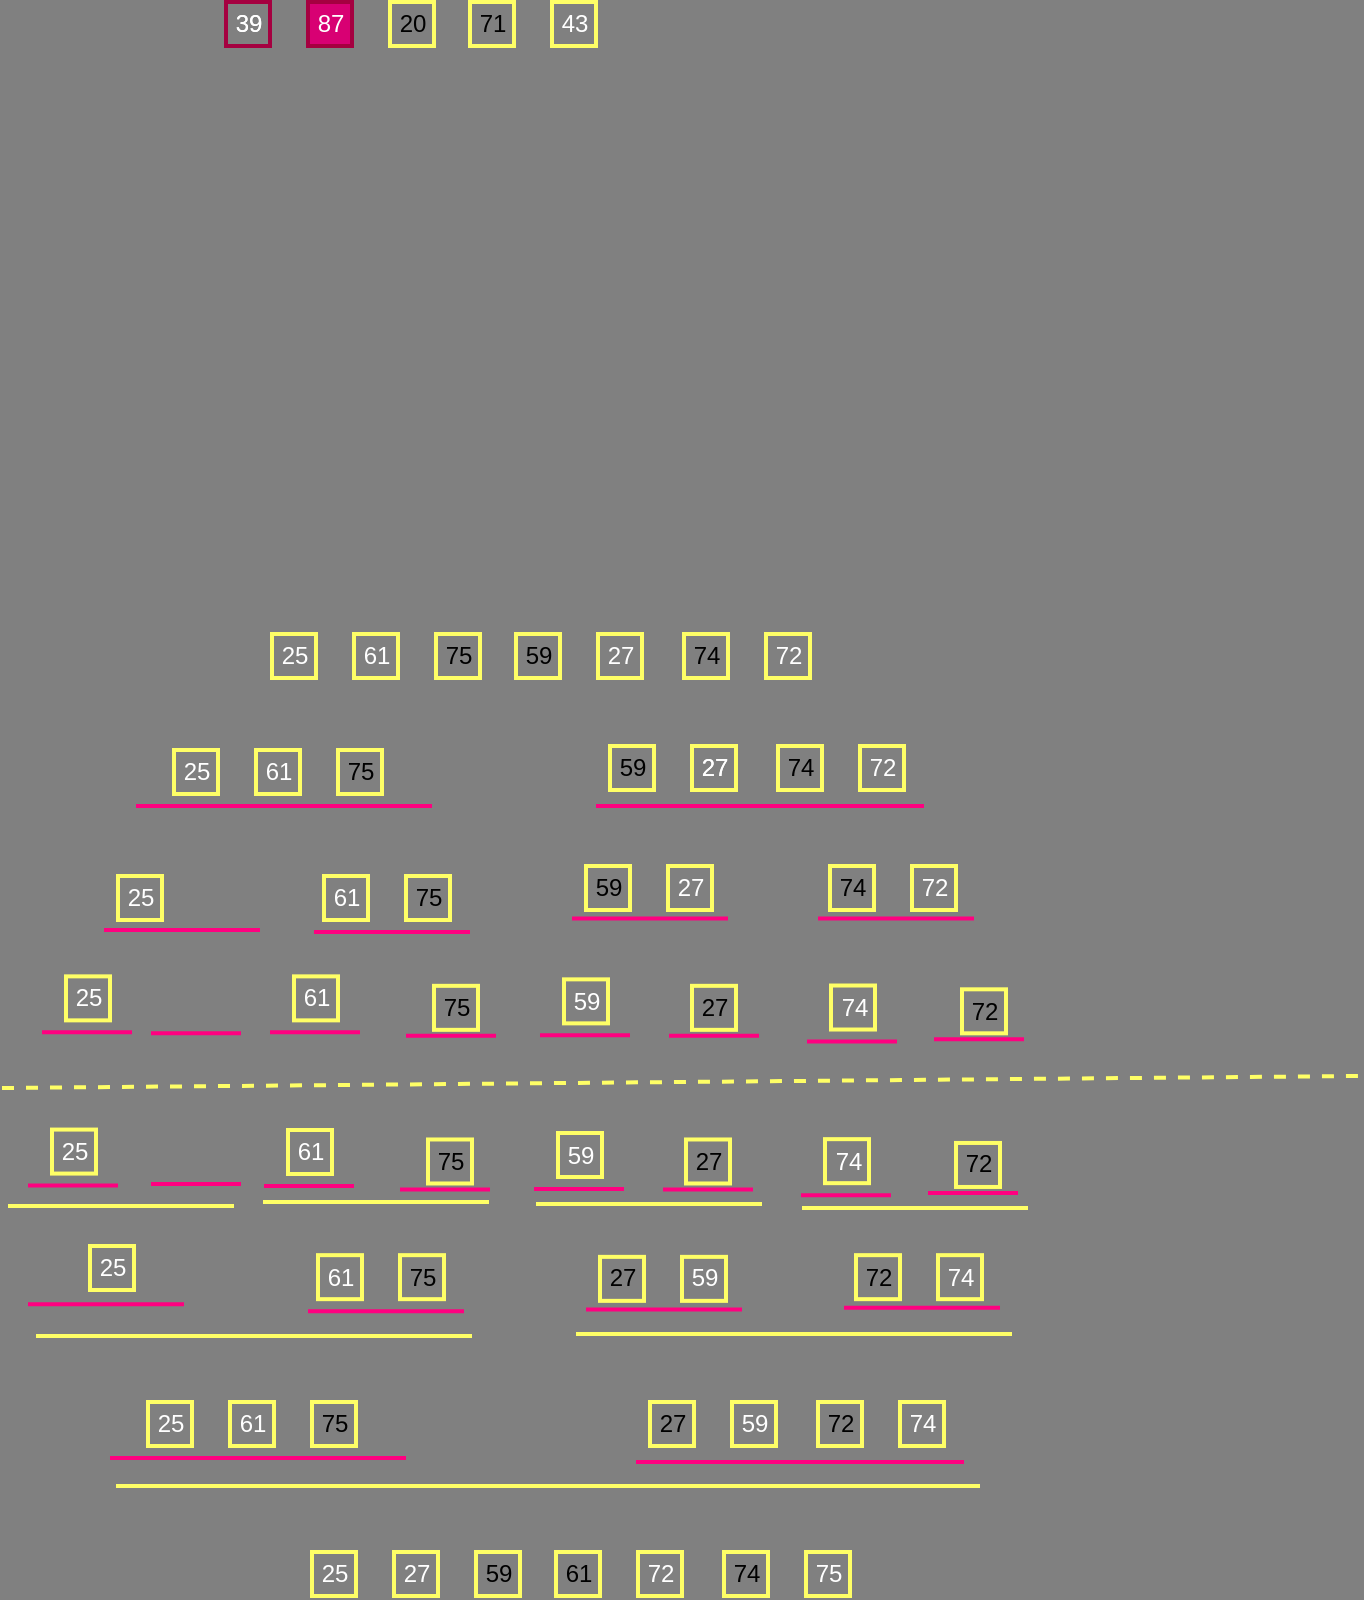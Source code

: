 <mxfile version="13.1.3">
    <diagram id="6hGFLwfOUW9BJ-s0fimq" name="Page-1">
        <mxGraphModel dx="543" dy="400" grid="0" gridSize="10" guides="1" tooltips="1" connect="1" arrows="1" fold="1" page="1" pageScale="1" pageWidth="827" pageHeight="1169" background="#808080" math="0" shadow="0">
            <root>
                <mxCell id="0"/>
                <mxCell id="1" parent="0"/>
                <mxCell id="2" value="39" style="align=center;strokeColor=#FFFF66;html=1;fillColor=none;strokeWidth=2;fontColor=#ffffff;" vertex="1" parent="1">
                    <mxGeometry x="130" y="259" width="22" height="22" as="geometry"/>
                </mxCell>
                <mxCell id="3" value="87" style="align=center;strokeColor=#A50040;html=1;fillColor=#d80073;strokeWidth=2;fontColor=#ffffff;" vertex="1" parent="1">
                    <mxGeometry x="171" y="259" width="22" height="22" as="geometry"/>
                </mxCell>
                <mxCell id="4" value="20" style="align=center;strokeColor=#FFFF66;html=1;fillColor=none;strokeWidth=2;" vertex="1" parent="1">
                    <mxGeometry x="212" y="259" width="22" height="22" as="geometry"/>
                </mxCell>
                <mxCell id="5" value="71" style="align=center;html=1;strokeWidth=2;fillColor=none;strokeColor=#FFFF66;" vertex="1" parent="1">
                    <mxGeometry x="252" y="259" width="22" height="22" as="geometry"/>
                </mxCell>
                <mxCell id="7" value="43" style="align=center;strokeColor=#FFFF66;html=1;fillColor=none;strokeWidth=2;fontColor=#ffffff;" vertex="1" parent="1">
                    <mxGeometry x="293" y="259" width="22" height="22" as="geometry"/>
                </mxCell>
                <mxCell id="9" value="39" style="align=center;strokeColor=#A50040;html=1;fillColor=none;strokeWidth=2;fontColor=#ffffff;" vertex="1" parent="1">
                    <mxGeometry x="130" y="259" width="22" height="22" as="geometry"/>
                </mxCell>
                <mxCell id="10" value="25" style="align=center;strokeColor=#FFFF66;html=1;fillColor=none;strokeWidth=2;fontColor=#ffffff;" vertex="1" parent="1">
                    <mxGeometry x="153" y="575" width="22" height="22" as="geometry"/>
                </mxCell>
                <mxCell id="11" value="61" style="align=center;strokeColor=#FFFF66;html=1;fillColor=none;strokeWidth=2;fontColor=#ffffff;" vertex="1" parent="1">
                    <mxGeometry x="194" y="575" width="22" height="22" as="geometry"/>
                </mxCell>
                <mxCell id="12" value="75" style="align=center;strokeColor=#FFFF66;html=1;fillColor=none;strokeWidth=2;" vertex="1" parent="1">
                    <mxGeometry x="235" y="575" width="22" height="22" as="geometry"/>
                </mxCell>
                <mxCell id="13" value="59" style="align=center;html=1;strokeWidth=2;fillColor=none;strokeColor=#FFFF66;" vertex="1" parent="1">
                    <mxGeometry x="275" y="575" width="22" height="22" as="geometry"/>
                </mxCell>
                <mxCell id="15" value="27" style="align=center;strokeColor=#FFFF66;html=1;fillColor=none;strokeWidth=2;fontColor=#ffffff;" vertex="1" parent="1">
                    <mxGeometry x="316" y="575" width="22" height="22" as="geometry"/>
                </mxCell>
                <mxCell id="19" value="74" style="align=center;html=1;strokeWidth=2;fillColor=none;strokeColor=#FFFF66;" vertex="1" parent="1">
                    <mxGeometry x="359" y="575" width="22" height="22" as="geometry"/>
                </mxCell>
                <mxCell id="20" value="72" style="align=center;strokeColor=#FFFF66;html=1;fillColor=none;strokeWidth=2;fontColor=#ffffff;" vertex="1" parent="1">
                    <mxGeometry x="400" y="575" width="22" height="22" as="geometry"/>
                </mxCell>
                <mxCell id="25" value="25" style="align=center;strokeColor=#FFFF66;html=1;fillColor=none;strokeWidth=2;fontColor=#ffffff;" vertex="1" parent="1">
                    <mxGeometry x="104" y="633" width="22" height="22" as="geometry"/>
                </mxCell>
                <mxCell id="26" value="61" style="align=center;strokeColor=#FFFF66;html=1;fillColor=none;strokeWidth=2;fontColor=#ffffff;" vertex="1" parent="1">
                    <mxGeometry x="145" y="633" width="22" height="22" as="geometry"/>
                </mxCell>
                <mxCell id="27" value="75" style="align=center;strokeColor=#FFFF66;html=1;fillColor=none;strokeWidth=2;" vertex="1" parent="1">
                    <mxGeometry x="186" y="633" width="22" height="22" as="geometry"/>
                </mxCell>
                <mxCell id="28" value="" style="endArrow=none;html=1;strokeColor=#FF0080;strokeWidth=2;" edge="1" parent="1">
                    <mxGeometry width="50" height="50" relative="1" as="geometry">
                        <mxPoint x="85" y="661" as="sourcePoint"/>
                        <mxPoint x="233" y="661" as="targetPoint"/>
                    </mxGeometry>
                </mxCell>
                <mxCell id="33" value="" style="endArrow=none;html=1;strokeColor=#FF0080;strokeWidth=2;" edge="1" parent="1">
                    <mxGeometry width="50" height="50" relative="1" as="geometry">
                        <mxPoint x="315" y="661" as="sourcePoint"/>
                        <mxPoint x="479" y="661" as="targetPoint"/>
                    </mxGeometry>
                </mxCell>
                <mxCell id="34" value="59" style="align=center;html=1;strokeWidth=2;fillColor=none;strokeColor=#FFFF66;" vertex="1" parent="1">
                    <mxGeometry x="322" y="631" width="22" height="22" as="geometry"/>
                </mxCell>
                <mxCell id="35" value="27" style="align=center;strokeColor=#FFFF66;html=1;fillColor=none;strokeWidth=2;fontColor=#ffffff;" vertex="1" parent="1">
                    <mxGeometry x="363" y="631" width="22" height="22" as="geometry"/>
                </mxCell>
                <mxCell id="36" value="74" style="align=center;html=1;strokeWidth=2;fillColor=none;strokeColor=#FFFF66;" vertex="1" parent="1">
                    <mxGeometry x="406" y="631" width="22" height="22" as="geometry"/>
                </mxCell>
                <mxCell id="37" value="72" style="align=center;strokeColor=#FFFF66;html=1;fillColor=none;strokeWidth=2;fontColor=#ffffff;" vertex="1" parent="1">
                    <mxGeometry x="447" y="631" width="22" height="22" as="geometry"/>
                </mxCell>
                <mxCell id="38" value="25" style="align=center;strokeColor=#FFFF66;html=1;fillColor=none;strokeWidth=2;fontColor=#ffffff;" vertex="1" parent="1">
                    <mxGeometry x="76" y="696" width="22" height="22" as="geometry"/>
                </mxCell>
                <mxCell id="39" value="61" style="align=center;strokeColor=#FFFF66;html=1;fillColor=none;strokeWidth=2;fontColor=#ffffff;" vertex="1" parent="1">
                    <mxGeometry x="179" y="696" width="22" height="22" as="geometry"/>
                </mxCell>
                <mxCell id="40" value="75" style="align=center;strokeColor=#FFFF66;html=1;fillColor=none;strokeWidth=2;" vertex="1" parent="1">
                    <mxGeometry x="220" y="696" width="22" height="22" as="geometry"/>
                </mxCell>
                <mxCell id="41" value="" style="endArrow=none;html=1;strokeColor=#FF0080;strokeWidth=2;" edge="1" parent="1">
                    <mxGeometry width="50" height="50" relative="1" as="geometry">
                        <mxPoint x="174" y="724" as="sourcePoint"/>
                        <mxPoint x="252" y="724" as="targetPoint"/>
                    </mxGeometry>
                </mxCell>
                <mxCell id="42" value="" style="endArrow=none;html=1;strokeColor=#FF0080;strokeWidth=2;" edge="1" parent="1">
                    <mxGeometry width="50" height="50" relative="1" as="geometry">
                        <mxPoint x="69" y="723" as="sourcePoint"/>
                        <mxPoint x="147" y="723" as="targetPoint"/>
                    </mxGeometry>
                </mxCell>
                <mxCell id="43" value="" style="endArrow=none;html=1;strokeColor=#FF0080;strokeWidth=2;" edge="1" parent="1">
                    <mxGeometry width="50" height="50" relative="1" as="geometry">
                        <mxPoint x="303" y="717.31" as="sourcePoint"/>
                        <mxPoint x="381" y="717.31" as="targetPoint"/>
                    </mxGeometry>
                </mxCell>
                <mxCell id="44" value="" style="endArrow=none;html=1;strokeColor=#FF0080;strokeWidth=2;" edge="1" parent="1">
                    <mxGeometry width="50" height="50" relative="1" as="geometry">
                        <mxPoint x="426" y="717.31" as="sourcePoint"/>
                        <mxPoint x="504" y="717.31" as="targetPoint"/>
                    </mxGeometry>
                </mxCell>
                <mxCell id="45" value="27" style="align=center;strokeColor=#FFFF66;html=1;fillColor=none;strokeWidth=2;fontColor=#ffffff;" vertex="1" parent="1">
                    <mxGeometry x="363" y="631" width="22" height="22" as="geometry"/>
                </mxCell>
                <mxCell id="46" value="59" style="align=center;html=1;strokeWidth=2;fillColor=none;strokeColor=#FFFF66;" vertex="1" parent="1">
                    <mxGeometry x="310" y="691" width="22" height="22" as="geometry"/>
                </mxCell>
                <mxCell id="47" value="27" style="align=center;strokeColor=#FFFF66;html=1;fillColor=none;strokeWidth=2;fontColor=#ffffff;" vertex="1" parent="1">
                    <mxGeometry x="351" y="691" width="22" height="22" as="geometry"/>
                </mxCell>
                <mxCell id="48" value="74" style="align=center;html=1;strokeWidth=2;fillColor=none;strokeColor=#FFFF66;" vertex="1" parent="1">
                    <mxGeometry x="432" y="691" width="22" height="22" as="geometry"/>
                </mxCell>
                <mxCell id="49" value="72" style="align=center;strokeColor=#FFFF66;html=1;fillColor=none;strokeWidth=2;fontColor=#ffffff;" vertex="1" parent="1">
                    <mxGeometry x="473" y="691" width="22" height="22" as="geometry"/>
                </mxCell>
                <mxCell id="50" value="61" style="align=center;strokeColor=#FFFF66;html=1;fillColor=none;strokeWidth=2;fontColor=#ffffff;" vertex="1" parent="1">
                    <mxGeometry x="164" y="746.18" width="22" height="22" as="geometry"/>
                </mxCell>
                <mxCell id="52" value="" style="endArrow=none;html=1;strokeColor=#FF0080;strokeWidth=2;" edge="1" parent="1">
                    <mxGeometry width="50" height="50" relative="1" as="geometry">
                        <mxPoint x="152" y="774.18" as="sourcePoint"/>
                        <mxPoint x="197" y="774.18" as="targetPoint"/>
                    </mxGeometry>
                </mxCell>
                <mxCell id="53" value="" style="endArrow=none;html=1;strokeColor=#FF0080;strokeWidth=2;" edge="1" parent="1">
                    <mxGeometry width="50" height="50" relative="1" as="geometry">
                        <mxPoint x="220" y="775.92" as="sourcePoint"/>
                        <mxPoint x="265" y="775.92" as="targetPoint"/>
                    </mxGeometry>
                </mxCell>
                <mxCell id="54" value="75" style="align=center;strokeColor=#FFFF66;html=1;fillColor=none;strokeWidth=2;" vertex="1" parent="1">
                    <mxGeometry x="234" y="750.92" width="22" height="22" as="geometry"/>
                </mxCell>
                <mxCell id="56" value="59" style="align=center;strokeColor=#FFFF66;html=1;fillColor=none;strokeWidth=2;fontColor=#ffffff;" vertex="1" parent="1">
                    <mxGeometry x="299" y="747.68" width="22" height="22" as="geometry"/>
                </mxCell>
                <mxCell id="57" value="" style="endArrow=none;html=1;strokeColor=#FF0080;strokeWidth=2;" edge="1" parent="1">
                    <mxGeometry width="50" height="50" relative="1" as="geometry">
                        <mxPoint x="287" y="775.68" as="sourcePoint"/>
                        <mxPoint x="332" y="775.68" as="targetPoint"/>
                    </mxGeometry>
                </mxCell>
                <mxCell id="58" value="" style="endArrow=none;html=1;strokeColor=#FF0080;strokeWidth=2;" edge="1" parent="1">
                    <mxGeometry width="50" height="50" relative="1" as="geometry">
                        <mxPoint x="351.5" y="775.92" as="sourcePoint"/>
                        <mxPoint x="396.5" y="775.92" as="targetPoint"/>
                    </mxGeometry>
                </mxCell>
                <mxCell id="59" value="27" style="align=center;strokeColor=#FFFF66;html=1;fillColor=none;strokeWidth=2;" vertex="1" parent="1">
                    <mxGeometry x="363" y="750.92" width="22" height="22" as="geometry"/>
                </mxCell>
                <mxCell id="60" value="74" style="align=center;strokeColor=#FFFF66;html=1;fillColor=none;strokeWidth=2;fontColor=#ffffff;" vertex="1" parent="1">
                    <mxGeometry x="432.5" y="750.76" width="22" height="22" as="geometry"/>
                </mxCell>
                <mxCell id="61" value="" style="endArrow=none;html=1;strokeColor=#FF0080;strokeWidth=2;" edge="1" parent="1">
                    <mxGeometry width="50" height="50" relative="1" as="geometry">
                        <mxPoint x="420.5" y="778.76" as="sourcePoint"/>
                        <mxPoint x="465.5" y="778.76" as="targetPoint"/>
                    </mxGeometry>
                </mxCell>
                <mxCell id="62" value="" style="endArrow=none;html=1;strokeColor=#FF0080;strokeWidth=2;" edge="1" parent="1">
                    <mxGeometry width="50" height="50" relative="1" as="geometry">
                        <mxPoint x="484" y="777.66" as="sourcePoint"/>
                        <mxPoint x="529" y="777.66" as="targetPoint"/>
                    </mxGeometry>
                </mxCell>
                <mxCell id="63" value="72" style="align=center;strokeColor=#FFFF66;html=1;fillColor=none;strokeWidth=2;" vertex="1" parent="1">
                    <mxGeometry x="498" y="752.66" width="22" height="22" as="geometry"/>
                </mxCell>
                <mxCell id="64" value="" style="endArrow=none;dashed=1;html=1;strokeColor=#FFFF66;strokeWidth=2;" edge="1" parent="1">
                    <mxGeometry width="50" height="50" relative="1" as="geometry">
                        <mxPoint x="18" y="802" as="sourcePoint"/>
                        <mxPoint x="696" y="796" as="targetPoint"/>
                    </mxGeometry>
                </mxCell>
                <mxCell id="65" value="25" style="align=center;strokeColor=#FFFF66;html=1;fillColor=none;strokeWidth=2;fontColor=#ffffff;" vertex="1" parent="1">
                    <mxGeometry x="62" y="881" width="22" height="22" as="geometry"/>
                </mxCell>
                <mxCell id="66" value="61" style="align=center;strokeColor=#FFFF66;html=1;fillColor=none;strokeWidth=2;fontColor=#ffffff;" vertex="1" parent="1">
                    <mxGeometry x="176" y="885.58" width="22" height="22" as="geometry"/>
                </mxCell>
                <mxCell id="67" value="75" style="align=center;strokeColor=#FFFF66;html=1;fillColor=none;strokeWidth=2;" vertex="1" parent="1">
                    <mxGeometry x="217" y="885.58" width="22" height="22" as="geometry"/>
                </mxCell>
                <mxCell id="68" value="" style="endArrow=none;html=1;strokeColor=#FF0080;strokeWidth=2;" edge="1" parent="1">
                    <mxGeometry width="50" height="50" relative="1" as="geometry">
                        <mxPoint x="171" y="913.58" as="sourcePoint"/>
                        <mxPoint x="249" y="913.58" as="targetPoint"/>
                    </mxGeometry>
                </mxCell>
                <mxCell id="69" value="" style="endArrow=none;html=1;strokeColor=#FF0080;strokeWidth=2;" edge="1" parent="1">
                    <mxGeometry width="50" height="50" relative="1" as="geometry">
                        <mxPoint x="31" y="910.17" as="sourcePoint"/>
                        <mxPoint x="109" y="910.17" as="targetPoint"/>
                    </mxGeometry>
                </mxCell>
                <mxCell id="70" value="" style="endArrow=none;html=1;strokeColor=#FF0080;strokeWidth=2;" edge="1" parent="1">
                    <mxGeometry width="50" height="50" relative="1" as="geometry">
                        <mxPoint x="310" y="912.74" as="sourcePoint"/>
                        <mxPoint x="388" y="912.74" as="targetPoint"/>
                    </mxGeometry>
                </mxCell>
                <mxCell id="71" value="" style="endArrow=none;html=1;strokeColor=#FF0080;strokeWidth=2;" edge="1" parent="1">
                    <mxGeometry width="50" height="50" relative="1" as="geometry">
                        <mxPoint x="439" y="911.89" as="sourcePoint"/>
                        <mxPoint x="517" y="911.89" as="targetPoint"/>
                    </mxGeometry>
                </mxCell>
                <mxCell id="72" value="27" style="align=center;html=1;strokeWidth=2;fillColor=none;strokeColor=#FFFF66;" vertex="1" parent="1">
                    <mxGeometry x="317" y="886.43" width="22" height="22" as="geometry"/>
                </mxCell>
                <mxCell id="73" value="59" style="align=center;strokeColor=#FFFF66;html=1;fillColor=none;strokeWidth=2;fontColor=#ffffff;" vertex="1" parent="1">
                    <mxGeometry x="358" y="886.43" width="22" height="22" as="geometry"/>
                </mxCell>
                <mxCell id="74" value="72" style="align=center;html=1;strokeWidth=2;fillColor=none;strokeColor=#FFFF66;" vertex="1" parent="1">
                    <mxGeometry x="445" y="885.58" width="22" height="22" as="geometry"/>
                </mxCell>
                <mxCell id="75" value="74" style="align=center;strokeColor=#FFFF66;html=1;fillColor=none;strokeWidth=2;fontColor=#ffffff;" vertex="1" parent="1">
                    <mxGeometry x="486" y="885.58" width="22" height="22" as="geometry"/>
                </mxCell>
                <mxCell id="78" value="61" style="align=center;strokeColor=#FFFF66;html=1;fillColor=none;strokeWidth=2;fontColor=#ffffff;" vertex="1" parent="1">
                    <mxGeometry x="161" y="823" width="22" height="22" as="geometry"/>
                </mxCell>
                <mxCell id="79" value="" style="endArrow=none;html=1;strokeColor=#FF0080;strokeWidth=2;" edge="1" parent="1">
                    <mxGeometry width="50" height="50" relative="1" as="geometry">
                        <mxPoint x="149" y="851.0" as="sourcePoint"/>
                        <mxPoint x="194" y="851.0" as="targetPoint"/>
                    </mxGeometry>
                </mxCell>
                <mxCell id="80" value="" style="endArrow=none;html=1;strokeColor=#FF0080;strokeWidth=2;" edge="1" parent="1">
                    <mxGeometry width="50" height="50" relative="1" as="geometry">
                        <mxPoint x="217" y="852.74" as="sourcePoint"/>
                        <mxPoint x="262" y="852.74" as="targetPoint"/>
                    </mxGeometry>
                </mxCell>
                <mxCell id="81" value="75" style="align=center;strokeColor=#FFFF66;html=1;fillColor=none;strokeWidth=2;" vertex="1" parent="1">
                    <mxGeometry x="231" y="827.74" width="22" height="22" as="geometry"/>
                </mxCell>
                <mxCell id="82" value="59" style="align=center;strokeColor=#FFFF66;html=1;fillColor=none;strokeWidth=2;fontColor=#ffffff;" vertex="1" parent="1">
                    <mxGeometry x="296" y="824.5" width="22" height="22" as="geometry"/>
                </mxCell>
                <mxCell id="83" value="" style="endArrow=none;html=1;strokeColor=#FF0080;strokeWidth=2;" edge="1" parent="1">
                    <mxGeometry width="50" height="50" relative="1" as="geometry">
                        <mxPoint x="284" y="852.5" as="sourcePoint"/>
                        <mxPoint x="329" y="852.5" as="targetPoint"/>
                    </mxGeometry>
                </mxCell>
                <mxCell id="84" value="" style="endArrow=none;html=1;strokeColor=#FF0080;strokeWidth=2;" edge="1" parent="1">
                    <mxGeometry width="50" height="50" relative="1" as="geometry">
                        <mxPoint x="348.5" y="852.74" as="sourcePoint"/>
                        <mxPoint x="393.5" y="852.74" as="targetPoint"/>
                    </mxGeometry>
                </mxCell>
                <mxCell id="85" value="27" style="align=center;strokeColor=#FFFF66;html=1;fillColor=none;strokeWidth=2;" vertex="1" parent="1">
                    <mxGeometry x="360" y="827.74" width="22" height="22" as="geometry"/>
                </mxCell>
                <mxCell id="86" value="74" style="align=center;strokeColor=#FFFF66;html=1;fillColor=none;strokeWidth=2;fontColor=#ffffff;" vertex="1" parent="1">
                    <mxGeometry x="429.5" y="827.58" width="22" height="22" as="geometry"/>
                </mxCell>
                <mxCell id="87" value="" style="endArrow=none;html=1;strokeColor=#FF0080;strokeWidth=2;" edge="1" parent="1">
                    <mxGeometry width="50" height="50" relative="1" as="geometry">
                        <mxPoint x="417.5" y="855.58" as="sourcePoint"/>
                        <mxPoint x="462.5" y="855.58" as="targetPoint"/>
                    </mxGeometry>
                </mxCell>
                <mxCell id="88" value="" style="endArrow=none;html=1;strokeColor=#FF0080;strokeWidth=2;" edge="1" parent="1">
                    <mxGeometry width="50" height="50" relative="1" as="geometry">
                        <mxPoint x="481" y="854.48" as="sourcePoint"/>
                        <mxPoint x="526" y="854.48" as="targetPoint"/>
                    </mxGeometry>
                </mxCell>
                <mxCell id="89" value="72" style="align=center;strokeColor=#FFFF66;html=1;fillColor=none;strokeWidth=2;" vertex="1" parent="1">
                    <mxGeometry x="495" y="829.48" width="22" height="22" as="geometry"/>
                </mxCell>
                <mxCell id="90" value="25" style="align=center;strokeColor=#FFFF66;html=1;fillColor=none;strokeWidth=2;fontColor=#ffffff;" vertex="1" parent="1">
                    <mxGeometry x="50" y="746.18" width="22" height="22" as="geometry"/>
                </mxCell>
                <mxCell id="91" value="" style="endArrow=none;html=1;strokeColor=#FF0080;strokeWidth=2;" edge="1" parent="1">
                    <mxGeometry width="50" height="50" relative="1" as="geometry">
                        <mxPoint x="38" y="774.18" as="sourcePoint"/>
                        <mxPoint x="83" y="774.18" as="targetPoint"/>
                    </mxGeometry>
                </mxCell>
                <mxCell id="92" value="" style="endArrow=none;html=1;strokeColor=#FFFF66;strokeWidth=2;" edge="1" parent="1">
                    <mxGeometry width="50" height="50" relative="1" as="geometry">
                        <mxPoint x="148.5" y="859" as="sourcePoint"/>
                        <mxPoint x="261.5" y="859" as="targetPoint"/>
                    </mxGeometry>
                </mxCell>
                <mxCell id="93" value="" style="endArrow=none;html=1;strokeColor=#FFFF66;strokeWidth=2;" edge="1" parent="1">
                    <mxGeometry width="50" height="50" relative="1" as="geometry">
                        <mxPoint x="285" y="860" as="sourcePoint"/>
                        <mxPoint x="398" y="860" as="targetPoint"/>
                    </mxGeometry>
                </mxCell>
                <mxCell id="94" value="" style="endArrow=none;html=1;strokeColor=#FFFF66;strokeWidth=2;" edge="1" parent="1">
                    <mxGeometry width="50" height="50" relative="1" as="geometry">
                        <mxPoint x="418" y="862" as="sourcePoint"/>
                        <mxPoint x="531" y="862" as="targetPoint"/>
                    </mxGeometry>
                </mxCell>
                <mxCell id="100" value="25" style="align=center;strokeColor=#FFFF66;html=1;fillColor=none;strokeWidth=2;fontColor=#ffffff;" vertex="1" parent="1">
                    <mxGeometry x="43" y="822.79" width="22" height="22" as="geometry"/>
                </mxCell>
                <mxCell id="101" value="" style="endArrow=none;html=1;strokeColor=#FF0080;strokeWidth=2;" edge="1" parent="1">
                    <mxGeometry width="50" height="50" relative="1" as="geometry">
                        <mxPoint x="31.0" y="850.79" as="sourcePoint"/>
                        <mxPoint x="76" y="850.79" as="targetPoint"/>
                    </mxGeometry>
                </mxCell>
                <mxCell id="102" value="" style="endArrow=none;html=1;strokeColor=#FFFF66;strokeWidth=2;" edge="1" parent="1">
                    <mxGeometry width="50" height="50" relative="1" as="geometry">
                        <mxPoint x="21" y="861" as="sourcePoint"/>
                        <mxPoint x="134" y="861" as="targetPoint"/>
                    </mxGeometry>
                </mxCell>
                <mxCell id="104" value="&amp;nbsp;" style="text;html=1;align=center;verticalAlign=middle;resizable=0;points=[];autosize=1;" vertex="1" parent="1">
                    <mxGeometry x="474" y="980" width="13" height="18" as="geometry"/>
                </mxCell>
                <mxCell id="105" value="" style="endArrow=none;html=1;strokeColor=#FFFF66;strokeWidth=2;" edge="1" parent="1">
                    <mxGeometry width="50" height="50" relative="1" as="geometry">
                        <mxPoint x="35" y="926" as="sourcePoint"/>
                        <mxPoint x="253" y="926" as="targetPoint"/>
                    </mxGeometry>
                </mxCell>
                <mxCell id="106" value="25" style="align=center;strokeColor=#FFFF66;html=1;fillColor=none;strokeWidth=2;fontColor=#ffffff;" vertex="1" parent="1">
                    <mxGeometry x="91" y="959" width="22" height="22" as="geometry"/>
                </mxCell>
                <mxCell id="107" value="61" style="align=center;strokeColor=#FFFF66;html=1;fillColor=none;strokeWidth=2;fontColor=#ffffff;" vertex="1" parent="1">
                    <mxGeometry x="132" y="959" width="22" height="22" as="geometry"/>
                </mxCell>
                <mxCell id="108" value="75" style="align=center;strokeColor=#FFFF66;html=1;fillColor=none;strokeWidth=2;" vertex="1" parent="1">
                    <mxGeometry x="173" y="959" width="22" height="22" as="geometry"/>
                </mxCell>
                <mxCell id="109" value="" style="endArrow=none;html=1;strokeColor=#FF0080;strokeWidth=2;" edge="1" parent="1">
                    <mxGeometry width="50" height="50" relative="1" as="geometry">
                        <mxPoint x="72" y="987" as="sourcePoint"/>
                        <mxPoint x="220" y="987" as="targetPoint"/>
                    </mxGeometry>
                </mxCell>
                <mxCell id="110" value="" style="endArrow=none;html=1;strokeColor=#FF0080;strokeWidth=2;" edge="1" parent="1">
                    <mxGeometry width="50" height="50" relative="1" as="geometry">
                        <mxPoint x="335" y="989" as="sourcePoint"/>
                        <mxPoint x="499.0" y="989" as="targetPoint"/>
                    </mxGeometry>
                </mxCell>
                <mxCell id="111" value="27" style="align=center;html=1;strokeWidth=2;fillColor=none;strokeColor=#FFFF66;" vertex="1" parent="1">
                    <mxGeometry x="342" y="959" width="22" height="22" as="geometry"/>
                </mxCell>
                <mxCell id="112" value="59" style="align=center;strokeColor=#FFFF66;html=1;fillColor=none;strokeWidth=2;fontColor=#ffffff;" vertex="1" parent="1">
                    <mxGeometry x="383" y="959" width="22" height="22" as="geometry"/>
                </mxCell>
                <mxCell id="113" value="72" style="align=center;html=1;strokeWidth=2;fillColor=none;strokeColor=#FFFF66;" vertex="1" parent="1">
                    <mxGeometry x="426" y="959" width="22" height="22" as="geometry"/>
                </mxCell>
                <mxCell id="114" value="74" style="align=center;strokeColor=#FFFF66;html=1;fillColor=none;strokeWidth=2;fontColor=#ffffff;" vertex="1" parent="1">
                    <mxGeometry x="467" y="959" width="22" height="22" as="geometry"/>
                </mxCell>
                <mxCell id="116" value="" style="endArrow=none;html=1;strokeColor=#FFFF66;strokeWidth=2;" edge="1" parent="1">
                    <mxGeometry width="50" height="50" relative="1" as="geometry">
                        <mxPoint x="305" y="925" as="sourcePoint"/>
                        <mxPoint x="523" y="925" as="targetPoint"/>
                    </mxGeometry>
                </mxCell>
                <mxCell id="117" value="" style="endArrow=none;html=1;strokeColor=#FFFF66;strokeWidth=2;" edge="1" parent="1">
                    <mxGeometry width="50" height="50" relative="1" as="geometry">
                        <mxPoint x="75" y="1001" as="sourcePoint"/>
                        <mxPoint x="507" y="1001" as="targetPoint"/>
                    </mxGeometry>
                </mxCell>
                <mxCell id="118" value="25" style="align=center;strokeColor=#FFFF66;html=1;fillColor=none;strokeWidth=2;fontColor=#ffffff;" vertex="1" parent="1">
                    <mxGeometry x="173" y="1034" width="22" height="22" as="geometry"/>
                </mxCell>
                <mxCell id="119" value="27" style="align=center;strokeColor=#FFFF66;html=1;fillColor=none;strokeWidth=2;fontColor=#ffffff;" vertex="1" parent="1">
                    <mxGeometry x="214" y="1034" width="22" height="22" as="geometry"/>
                </mxCell>
                <mxCell id="120" value="59" style="align=center;strokeColor=#FFFF66;html=1;fillColor=none;strokeWidth=2;" vertex="1" parent="1">
                    <mxGeometry x="255" y="1034" width="22" height="22" as="geometry"/>
                </mxCell>
                <mxCell id="121" value="61" style="align=center;html=1;strokeWidth=2;fillColor=none;strokeColor=#FFFF66;" vertex="1" parent="1">
                    <mxGeometry x="295" y="1034" width="22" height="22" as="geometry"/>
                </mxCell>
                <mxCell id="122" value="72" style="align=center;strokeColor=#FFFF66;html=1;fillColor=none;strokeWidth=2;fontColor=#ffffff;" vertex="1" parent="1">
                    <mxGeometry x="336" y="1034" width="22" height="22" as="geometry"/>
                </mxCell>
                <mxCell id="123" value="74" style="align=center;html=1;strokeWidth=2;fillColor=none;strokeColor=#FFFF66;" vertex="1" parent="1">
                    <mxGeometry x="379" y="1034" width="22" height="22" as="geometry"/>
                </mxCell>
                <mxCell id="124" value="75" style="align=center;strokeColor=#FFFF66;html=1;fillColor=none;strokeWidth=2;fontColor=#ffffff;" vertex="1" parent="1">
                    <mxGeometry x="420" y="1034" width="22" height="22" as="geometry"/>
                </mxCell>
                <mxCell id="126" value="" style="endArrow=none;html=1;strokeColor=#FF0080;strokeWidth=2;" edge="1" parent="1">
                    <mxGeometry width="50" height="50" relative="1" as="geometry">
                        <mxPoint x="92.5" y="774.66" as="sourcePoint"/>
                        <mxPoint x="137.5" y="774.66" as="targetPoint"/>
                    </mxGeometry>
                </mxCell>
                <mxCell id="127" value="" style="endArrow=none;html=1;strokeColor=#FF0080;strokeWidth=2;" edge="1" parent="1">
                    <mxGeometry width="50" height="50" relative="1" as="geometry">
                        <mxPoint x="92.5" y="850.0" as="sourcePoint"/>
                        <mxPoint x="137.5" y="850.0" as="targetPoint"/>
                        <Array as="points">
                            <mxPoint x="106" y="850"/>
                        </Array>
                    </mxGeometry>
                </mxCell>
            </root>
        </mxGraphModel>
    </diagram>
</mxfile>